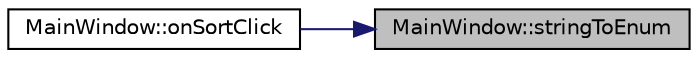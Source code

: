 digraph "MainWindow::stringToEnum"
{
 // LATEX_PDF_SIZE
  edge [fontname="Helvetica",fontsize="10",labelfontname="Helvetica",labelfontsize="10"];
  node [fontname="Helvetica",fontsize="10",shape=record];
  rankdir="RL";
  Node1 [label="MainWindow::stringToEnum",height=0.2,width=0.4,color="black", fillcolor="grey75", style="filled", fontcolor="black",tooltip=" "];
  Node1 -> Node2 [dir="back",color="midnightblue",fontsize="10",style="solid",fontname="Helvetica"];
  Node2 [label="MainWindow::onSortClick",height=0.2,width=0.4,color="black", fillcolor="white", style="filled",URL="$class_main_window.html#a04b723ec1750be5d65c812c2bc41fb9e",tooltip=" "];
}
